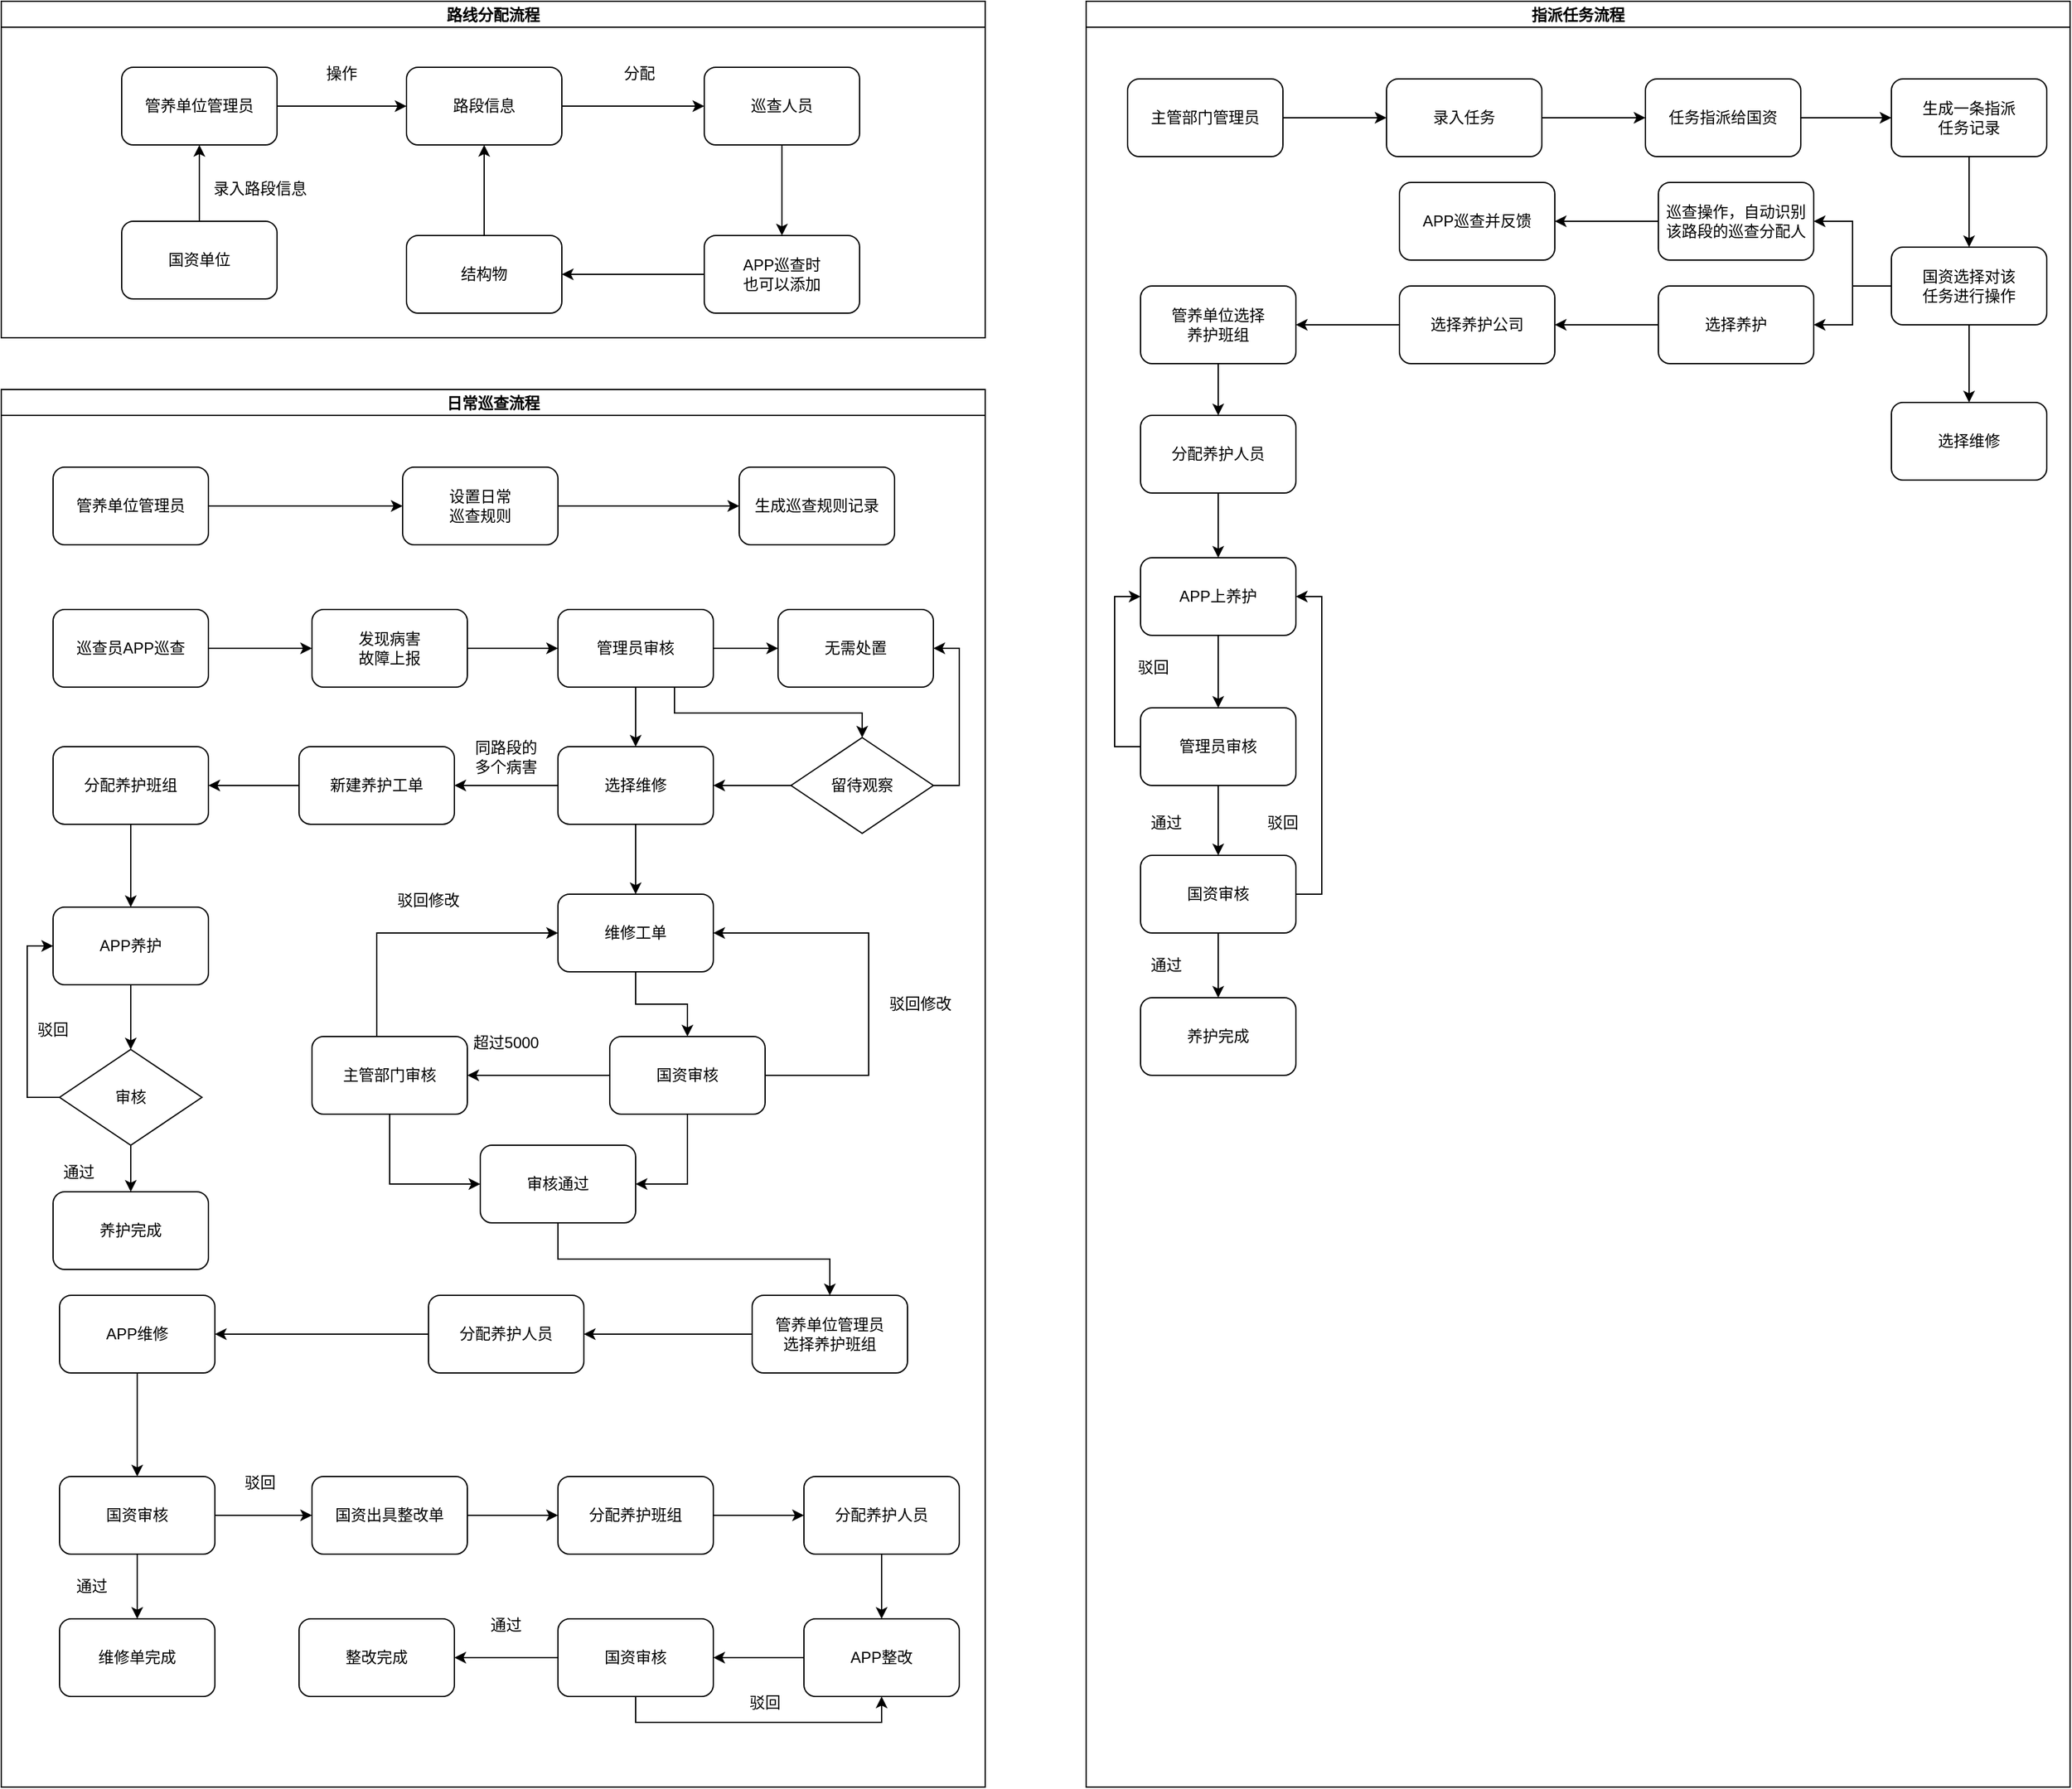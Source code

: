<mxfile version="20.7.4" type="github">
  <diagram id="tNEIv_4zjgN_p1-3S2Gl" name="第 1 页">
    <mxGraphModel dx="3141" dy="2293" grid="1" gridSize="10" guides="1" tooltips="1" connect="1" arrows="1" fold="1" page="1" pageScale="1" pageWidth="827" pageHeight="1169" math="0" shadow="0">
      <root>
        <mxCell id="0" />
        <mxCell id="1" parent="0" />
        <mxCell id="n3LdWqnE_Uwc-1f-1GCr-2" value="路线分配流程" style="swimlane;startSize=20;horizontal=1;containerType=tree;" parent="1" vertex="1">
          <mxGeometry x="-800" y="-1160" width="760" height="260" as="geometry" />
        </mxCell>
        <mxCell id="n3LdWqnE_Uwc-1f-1GCr-19" style="edgeStyle=orthogonalEdgeStyle;rounded=0;orthogonalLoop=1;jettySize=auto;html=1;entryX=0;entryY=0.5;entryDx=0;entryDy=0;" parent="n3LdWqnE_Uwc-1f-1GCr-2" source="n3LdWqnE_Uwc-1f-1GCr-17" target="n3LdWqnE_Uwc-1f-1GCr-18" edge="1">
          <mxGeometry relative="1" as="geometry" />
        </mxCell>
        <mxCell id="n3LdWqnE_Uwc-1f-1GCr-17" value="管养单位管理员" style="rounded=1;whiteSpace=wrap;html=1;" parent="n3LdWqnE_Uwc-1f-1GCr-2" vertex="1">
          <mxGeometry x="93" y="51" width="120" height="60" as="geometry" />
        </mxCell>
        <mxCell id="n3LdWqnE_Uwc-1f-1GCr-22" style="edgeStyle=orthogonalEdgeStyle;rounded=0;orthogonalLoop=1;jettySize=auto;html=1;entryX=0;entryY=0.5;entryDx=0;entryDy=0;" parent="n3LdWqnE_Uwc-1f-1GCr-2" source="n3LdWqnE_Uwc-1f-1GCr-18" target="n3LdWqnE_Uwc-1f-1GCr-21" edge="1">
          <mxGeometry relative="1" as="geometry" />
        </mxCell>
        <mxCell id="n3LdWqnE_Uwc-1f-1GCr-18" value="路段信息" style="rounded=1;whiteSpace=wrap;html=1;" parent="n3LdWqnE_Uwc-1f-1GCr-2" vertex="1">
          <mxGeometry x="313" y="51" width="120" height="60" as="geometry" />
        </mxCell>
        <mxCell id="n3LdWqnE_Uwc-1f-1GCr-20" value="操作" style="text;strokeColor=none;align=center;fillColor=none;html=1;verticalAlign=middle;whiteSpace=wrap;rounded=0;" parent="n3LdWqnE_Uwc-1f-1GCr-2" vertex="1">
          <mxGeometry x="233" y="41" width="60" height="30" as="geometry" />
        </mxCell>
        <mxCell id="n3LdWqnE_Uwc-1f-1GCr-28" style="edgeStyle=orthogonalEdgeStyle;rounded=0;orthogonalLoop=1;jettySize=auto;html=1;entryX=0.5;entryY=0;entryDx=0;entryDy=0;" parent="n3LdWqnE_Uwc-1f-1GCr-2" source="n3LdWqnE_Uwc-1f-1GCr-21" target="n3LdWqnE_Uwc-1f-1GCr-27" edge="1">
          <mxGeometry relative="1" as="geometry" />
        </mxCell>
        <mxCell id="n3LdWqnE_Uwc-1f-1GCr-21" value="巡查人员" style="rounded=1;whiteSpace=wrap;html=1;" parent="n3LdWqnE_Uwc-1f-1GCr-2" vertex="1">
          <mxGeometry x="543" y="51" width="120" height="60" as="geometry" />
        </mxCell>
        <mxCell id="n3LdWqnE_Uwc-1f-1GCr-23" value="分配" style="text;strokeColor=none;align=center;fillColor=none;html=1;verticalAlign=middle;whiteSpace=wrap;rounded=0;" parent="n3LdWqnE_Uwc-1f-1GCr-2" vertex="1">
          <mxGeometry x="463" y="41" width="60" height="30" as="geometry" />
        </mxCell>
        <mxCell id="n3LdWqnE_Uwc-1f-1GCr-25" style="edgeStyle=orthogonalEdgeStyle;rounded=0;orthogonalLoop=1;jettySize=auto;html=1;entryX=0.5;entryY=1;entryDx=0;entryDy=0;" parent="n3LdWqnE_Uwc-1f-1GCr-2" source="n3LdWqnE_Uwc-1f-1GCr-24" target="n3LdWqnE_Uwc-1f-1GCr-18" edge="1">
          <mxGeometry relative="1" as="geometry" />
        </mxCell>
        <mxCell id="n3LdWqnE_Uwc-1f-1GCr-24" value="结构物" style="rounded=1;whiteSpace=wrap;html=1;" parent="n3LdWqnE_Uwc-1f-1GCr-2" vertex="1">
          <mxGeometry x="313" y="181" width="120" height="60" as="geometry" />
        </mxCell>
        <mxCell id="n3LdWqnE_Uwc-1f-1GCr-29" style="edgeStyle=orthogonalEdgeStyle;rounded=0;orthogonalLoop=1;jettySize=auto;html=1;entryX=1;entryY=0.5;entryDx=0;entryDy=0;" parent="n3LdWqnE_Uwc-1f-1GCr-2" source="n3LdWqnE_Uwc-1f-1GCr-27" target="n3LdWqnE_Uwc-1f-1GCr-24" edge="1">
          <mxGeometry relative="1" as="geometry" />
        </mxCell>
        <mxCell id="n3LdWqnE_Uwc-1f-1GCr-27" value="APP巡查时&lt;br&gt;也可以添加" style="rounded=1;whiteSpace=wrap;html=1;" parent="n3LdWqnE_Uwc-1f-1GCr-2" vertex="1">
          <mxGeometry x="543" y="181" width="120" height="60" as="geometry" />
        </mxCell>
        <mxCell id="nZh8F_myxvEw1FE5cLgh-15" style="edgeStyle=orthogonalEdgeStyle;rounded=0;orthogonalLoop=1;jettySize=auto;html=1;" edge="1" parent="n3LdWqnE_Uwc-1f-1GCr-2" source="nZh8F_myxvEw1FE5cLgh-14" target="n3LdWqnE_Uwc-1f-1GCr-17">
          <mxGeometry relative="1" as="geometry" />
        </mxCell>
        <mxCell id="nZh8F_myxvEw1FE5cLgh-14" value="国资单位" style="rounded=1;whiteSpace=wrap;html=1;" vertex="1" parent="n3LdWqnE_Uwc-1f-1GCr-2">
          <mxGeometry x="93" y="170" width="120" height="60" as="geometry" />
        </mxCell>
        <mxCell id="nZh8F_myxvEw1FE5cLgh-16" value="录入路段信息" style="text;strokeColor=none;align=center;fillColor=none;html=1;verticalAlign=middle;whiteSpace=wrap;rounded=0;" vertex="1" parent="n3LdWqnE_Uwc-1f-1GCr-2">
          <mxGeometry x="160" y="130" width="80" height="30" as="geometry" />
        </mxCell>
        <mxCell id="nZh8F_myxvEw1FE5cLgh-1" value="日常巡查流程" style="swimlane;startSize=20;horizontal=1;containerType=tree;" vertex="1" parent="1">
          <mxGeometry x="-800" y="-860" width="760" height="1080" as="geometry" />
        </mxCell>
        <mxCell id="nZh8F_myxvEw1FE5cLgh-19" style="edgeStyle=orthogonalEdgeStyle;rounded=0;orthogonalLoop=1;jettySize=auto;html=1;" edge="1" parent="nZh8F_myxvEw1FE5cLgh-1" source="nZh8F_myxvEw1FE5cLgh-17" target="nZh8F_myxvEw1FE5cLgh-18">
          <mxGeometry relative="1" as="geometry" />
        </mxCell>
        <mxCell id="nZh8F_myxvEw1FE5cLgh-17" value="管养单位管理员" style="rounded=1;whiteSpace=wrap;html=1;" vertex="1" parent="nZh8F_myxvEw1FE5cLgh-1">
          <mxGeometry x="40" y="60" width="120" height="60" as="geometry" />
        </mxCell>
        <mxCell id="nZh8F_myxvEw1FE5cLgh-21" style="edgeStyle=orthogonalEdgeStyle;rounded=0;orthogonalLoop=1;jettySize=auto;html=1;" edge="1" parent="nZh8F_myxvEw1FE5cLgh-1" source="nZh8F_myxvEw1FE5cLgh-18" target="nZh8F_myxvEw1FE5cLgh-20">
          <mxGeometry relative="1" as="geometry" />
        </mxCell>
        <mxCell id="nZh8F_myxvEw1FE5cLgh-18" value="设置日常&lt;br&gt;巡查规则" style="rounded=1;whiteSpace=wrap;html=1;" vertex="1" parent="nZh8F_myxvEw1FE5cLgh-1">
          <mxGeometry x="310" y="60" width="120" height="60" as="geometry" />
        </mxCell>
        <mxCell id="nZh8F_myxvEw1FE5cLgh-20" value="生成巡查规则记录" style="rounded=1;whiteSpace=wrap;html=1;" vertex="1" parent="nZh8F_myxvEw1FE5cLgh-1">
          <mxGeometry x="570" y="60" width="120" height="60" as="geometry" />
        </mxCell>
        <mxCell id="nZh8F_myxvEw1FE5cLgh-24" style="edgeStyle=orthogonalEdgeStyle;rounded=0;orthogonalLoop=1;jettySize=auto;html=1;entryX=0;entryY=0.5;entryDx=0;entryDy=0;" edge="1" parent="nZh8F_myxvEw1FE5cLgh-1" source="nZh8F_myxvEw1FE5cLgh-22" target="nZh8F_myxvEw1FE5cLgh-23">
          <mxGeometry relative="1" as="geometry" />
        </mxCell>
        <mxCell id="nZh8F_myxvEw1FE5cLgh-22" value="巡查员APP巡查" style="rounded=1;whiteSpace=wrap;html=1;" vertex="1" parent="nZh8F_myxvEw1FE5cLgh-1">
          <mxGeometry x="40" y="170" width="120" height="60" as="geometry" />
        </mxCell>
        <mxCell id="nZh8F_myxvEw1FE5cLgh-26" style="edgeStyle=orthogonalEdgeStyle;rounded=0;orthogonalLoop=1;jettySize=auto;html=1;" edge="1" parent="nZh8F_myxvEw1FE5cLgh-1" source="nZh8F_myxvEw1FE5cLgh-23" target="nZh8F_myxvEw1FE5cLgh-25">
          <mxGeometry relative="1" as="geometry" />
        </mxCell>
        <mxCell id="nZh8F_myxvEw1FE5cLgh-23" value="发现病害&lt;br&gt;故障上报" style="rounded=1;whiteSpace=wrap;html=1;" vertex="1" parent="nZh8F_myxvEw1FE5cLgh-1">
          <mxGeometry x="240" y="170" width="120" height="60" as="geometry" />
        </mxCell>
        <mxCell id="nZh8F_myxvEw1FE5cLgh-28" style="edgeStyle=orthogonalEdgeStyle;rounded=0;orthogonalLoop=1;jettySize=auto;html=1;entryX=0;entryY=0.5;entryDx=0;entryDy=0;" edge="1" parent="nZh8F_myxvEw1FE5cLgh-1" source="nZh8F_myxvEw1FE5cLgh-25" target="nZh8F_myxvEw1FE5cLgh-27">
          <mxGeometry relative="1" as="geometry" />
        </mxCell>
        <mxCell id="nZh8F_myxvEw1FE5cLgh-32" style="edgeStyle=orthogonalEdgeStyle;rounded=0;orthogonalLoop=1;jettySize=auto;html=1;entryX=0.5;entryY=0;entryDx=0;entryDy=0;" edge="1" parent="nZh8F_myxvEw1FE5cLgh-1" source="nZh8F_myxvEw1FE5cLgh-25" target="nZh8F_myxvEw1FE5cLgh-29">
          <mxGeometry relative="1" as="geometry" />
        </mxCell>
        <mxCell id="nZh8F_myxvEw1FE5cLgh-42" style="edgeStyle=orthogonalEdgeStyle;rounded=0;orthogonalLoop=1;jettySize=auto;html=1;exitX=0.75;exitY=1;exitDx=0;exitDy=0;" edge="1" parent="nZh8F_myxvEw1FE5cLgh-1" source="nZh8F_myxvEw1FE5cLgh-25" target="nZh8F_myxvEw1FE5cLgh-39">
          <mxGeometry relative="1" as="geometry">
            <Array as="points">
              <mxPoint x="520" y="250" />
              <mxPoint x="665" y="250" />
            </Array>
          </mxGeometry>
        </mxCell>
        <mxCell id="nZh8F_myxvEw1FE5cLgh-25" value="管理员审核" style="rounded=1;whiteSpace=wrap;html=1;" vertex="1" parent="nZh8F_myxvEw1FE5cLgh-1">
          <mxGeometry x="430" y="170" width="120" height="60" as="geometry" />
        </mxCell>
        <mxCell id="nZh8F_myxvEw1FE5cLgh-27" value="无需处置" style="rounded=1;whiteSpace=wrap;html=1;" vertex="1" parent="nZh8F_myxvEw1FE5cLgh-1">
          <mxGeometry x="600" y="170" width="120" height="60" as="geometry" />
        </mxCell>
        <mxCell id="nZh8F_myxvEw1FE5cLgh-44" style="edgeStyle=orthogonalEdgeStyle;rounded=0;orthogonalLoop=1;jettySize=auto;html=1;" edge="1" parent="nZh8F_myxvEw1FE5cLgh-1" source="nZh8F_myxvEw1FE5cLgh-29" target="nZh8F_myxvEw1FE5cLgh-43">
          <mxGeometry relative="1" as="geometry" />
        </mxCell>
        <mxCell id="nZh8F_myxvEw1FE5cLgh-60" style="edgeStyle=orthogonalEdgeStyle;rounded=0;orthogonalLoop=1;jettySize=auto;html=1;entryX=0.5;entryY=0;entryDx=0;entryDy=0;" edge="1" parent="nZh8F_myxvEw1FE5cLgh-1" source="nZh8F_myxvEw1FE5cLgh-29" target="nZh8F_myxvEw1FE5cLgh-59">
          <mxGeometry relative="1" as="geometry" />
        </mxCell>
        <mxCell id="nZh8F_myxvEw1FE5cLgh-29" value="选择维修" style="rounded=1;whiteSpace=wrap;html=1;" vertex="1" parent="nZh8F_myxvEw1FE5cLgh-1">
          <mxGeometry x="430" y="276" width="120" height="60" as="geometry" />
        </mxCell>
        <mxCell id="nZh8F_myxvEw1FE5cLgh-40" style="edgeStyle=orthogonalEdgeStyle;rounded=0;orthogonalLoop=1;jettySize=auto;html=1;entryX=1;entryY=0.5;entryDx=0;entryDy=0;exitX=1;exitY=0.5;exitDx=0;exitDy=0;" edge="1" parent="nZh8F_myxvEw1FE5cLgh-1" source="nZh8F_myxvEw1FE5cLgh-39" target="nZh8F_myxvEw1FE5cLgh-27">
          <mxGeometry relative="1" as="geometry" />
        </mxCell>
        <mxCell id="nZh8F_myxvEw1FE5cLgh-41" style="edgeStyle=orthogonalEdgeStyle;rounded=0;orthogonalLoop=1;jettySize=auto;html=1;entryX=1;entryY=0.5;entryDx=0;entryDy=0;" edge="1" parent="nZh8F_myxvEw1FE5cLgh-1" source="nZh8F_myxvEw1FE5cLgh-39" target="nZh8F_myxvEw1FE5cLgh-29">
          <mxGeometry relative="1" as="geometry" />
        </mxCell>
        <mxCell id="nZh8F_myxvEw1FE5cLgh-39" value="留待观察" style="rhombus;whiteSpace=wrap;html=1;" vertex="1" parent="nZh8F_myxvEw1FE5cLgh-1">
          <mxGeometry x="610" y="269" width="110" height="74" as="geometry" />
        </mxCell>
        <mxCell id="nZh8F_myxvEw1FE5cLgh-47" style="edgeStyle=orthogonalEdgeStyle;rounded=0;orthogonalLoop=1;jettySize=auto;html=1;" edge="1" parent="nZh8F_myxvEw1FE5cLgh-1" source="nZh8F_myxvEw1FE5cLgh-43" target="nZh8F_myxvEw1FE5cLgh-46">
          <mxGeometry relative="1" as="geometry" />
        </mxCell>
        <mxCell id="nZh8F_myxvEw1FE5cLgh-43" value="新建养护工单" style="rounded=1;whiteSpace=wrap;html=1;" vertex="1" parent="nZh8F_myxvEw1FE5cLgh-1">
          <mxGeometry x="230" y="276" width="120" height="60" as="geometry" />
        </mxCell>
        <mxCell id="nZh8F_myxvEw1FE5cLgh-45" value="同路段的多个病害" style="text;strokeColor=none;align=center;fillColor=none;html=1;verticalAlign=middle;whiteSpace=wrap;rounded=0;" vertex="1" parent="nZh8F_myxvEw1FE5cLgh-1">
          <mxGeometry x="360" y="269" width="60" height="30" as="geometry" />
        </mxCell>
        <mxCell id="nZh8F_myxvEw1FE5cLgh-51" style="edgeStyle=orthogonalEdgeStyle;rounded=0;orthogonalLoop=1;jettySize=auto;html=1;entryX=0.5;entryY=0;entryDx=0;entryDy=0;" edge="1" parent="nZh8F_myxvEw1FE5cLgh-1" source="nZh8F_myxvEw1FE5cLgh-46" target="nZh8F_myxvEw1FE5cLgh-48">
          <mxGeometry relative="1" as="geometry" />
        </mxCell>
        <mxCell id="nZh8F_myxvEw1FE5cLgh-46" value="分配养护班组" style="rounded=1;whiteSpace=wrap;html=1;" vertex="1" parent="nZh8F_myxvEw1FE5cLgh-1">
          <mxGeometry x="40" y="276" width="120" height="60" as="geometry" />
        </mxCell>
        <mxCell id="nZh8F_myxvEw1FE5cLgh-56" style="edgeStyle=orthogonalEdgeStyle;rounded=0;orthogonalLoop=1;jettySize=auto;html=1;entryX=0.5;entryY=0;entryDx=0;entryDy=0;" edge="1" parent="nZh8F_myxvEw1FE5cLgh-1" source="nZh8F_myxvEw1FE5cLgh-48" target="nZh8F_myxvEw1FE5cLgh-52">
          <mxGeometry relative="1" as="geometry" />
        </mxCell>
        <mxCell id="nZh8F_myxvEw1FE5cLgh-48" value="APP养护" style="rounded=1;whiteSpace=wrap;html=1;" vertex="1" parent="nZh8F_myxvEw1FE5cLgh-1">
          <mxGeometry x="40" y="400" width="120" height="60" as="geometry" />
        </mxCell>
        <mxCell id="nZh8F_myxvEw1FE5cLgh-53" style="edgeStyle=orthogonalEdgeStyle;rounded=0;orthogonalLoop=1;jettySize=auto;html=1;entryX=0;entryY=0.5;entryDx=0;entryDy=0;exitX=0;exitY=0.5;exitDx=0;exitDy=0;" edge="1" parent="nZh8F_myxvEw1FE5cLgh-1" source="nZh8F_myxvEw1FE5cLgh-52" target="nZh8F_myxvEw1FE5cLgh-48">
          <mxGeometry relative="1" as="geometry" />
        </mxCell>
        <mxCell id="nZh8F_myxvEw1FE5cLgh-57" style="edgeStyle=orthogonalEdgeStyle;rounded=0;orthogonalLoop=1;jettySize=auto;html=1;entryX=0.5;entryY=0;entryDx=0;entryDy=0;" edge="1" parent="nZh8F_myxvEw1FE5cLgh-1" source="nZh8F_myxvEw1FE5cLgh-52" target="nZh8F_myxvEw1FE5cLgh-55">
          <mxGeometry relative="1" as="geometry" />
        </mxCell>
        <mxCell id="nZh8F_myxvEw1FE5cLgh-52" value="审核" style="rhombus;whiteSpace=wrap;html=1;" vertex="1" parent="nZh8F_myxvEw1FE5cLgh-1">
          <mxGeometry x="45" y="510" width="110" height="74" as="geometry" />
        </mxCell>
        <mxCell id="nZh8F_myxvEw1FE5cLgh-54" value="驳回" style="text;strokeColor=none;align=center;fillColor=none;html=1;verticalAlign=middle;whiteSpace=wrap;rounded=0;" vertex="1" parent="nZh8F_myxvEw1FE5cLgh-1">
          <mxGeometry x="10" y="480" width="60" height="30" as="geometry" />
        </mxCell>
        <mxCell id="nZh8F_myxvEw1FE5cLgh-55" value="养护完成" style="rounded=1;whiteSpace=wrap;html=1;" vertex="1" parent="nZh8F_myxvEw1FE5cLgh-1">
          <mxGeometry x="40" y="620" width="120" height="60" as="geometry" />
        </mxCell>
        <mxCell id="nZh8F_myxvEw1FE5cLgh-58" value="通过" style="text;strokeColor=none;align=center;fillColor=none;html=1;verticalAlign=middle;whiteSpace=wrap;rounded=0;" vertex="1" parent="nZh8F_myxvEw1FE5cLgh-1">
          <mxGeometry x="30" y="590" width="60" height="30" as="geometry" />
        </mxCell>
        <mxCell id="nZh8F_myxvEw1FE5cLgh-67" style="edgeStyle=orthogonalEdgeStyle;rounded=0;orthogonalLoop=1;jettySize=auto;html=1;entryX=0.5;entryY=0;entryDx=0;entryDy=0;" edge="1" parent="nZh8F_myxvEw1FE5cLgh-1" source="nZh8F_myxvEw1FE5cLgh-59" target="nZh8F_myxvEw1FE5cLgh-66">
          <mxGeometry relative="1" as="geometry" />
        </mxCell>
        <mxCell id="nZh8F_myxvEw1FE5cLgh-59" value="维修工单" style="rounded=1;whiteSpace=wrap;html=1;" vertex="1" parent="nZh8F_myxvEw1FE5cLgh-1">
          <mxGeometry x="430" y="390" width="120" height="60" as="geometry" />
        </mxCell>
        <mxCell id="nZh8F_myxvEw1FE5cLgh-69" style="edgeStyle=orthogonalEdgeStyle;rounded=0;orthogonalLoop=1;jettySize=auto;html=1;entryX=1;entryY=0.5;entryDx=0;entryDy=0;" edge="1" parent="nZh8F_myxvEw1FE5cLgh-1" source="nZh8F_myxvEw1FE5cLgh-66" target="nZh8F_myxvEw1FE5cLgh-68">
          <mxGeometry relative="1" as="geometry" />
        </mxCell>
        <mxCell id="nZh8F_myxvEw1FE5cLgh-73" style="edgeStyle=orthogonalEdgeStyle;rounded=0;orthogonalLoop=1;jettySize=auto;html=1;entryX=1;entryY=0.5;entryDx=0;entryDy=0;exitX=1;exitY=0.5;exitDx=0;exitDy=0;" edge="1" parent="nZh8F_myxvEw1FE5cLgh-1" source="nZh8F_myxvEw1FE5cLgh-66" target="nZh8F_myxvEw1FE5cLgh-59">
          <mxGeometry x="0.2" y="-20" relative="1" as="geometry">
            <Array as="points">
              <mxPoint x="670" y="530" />
              <mxPoint x="670" y="420" />
            </Array>
            <mxPoint as="offset" />
          </mxGeometry>
        </mxCell>
        <mxCell id="nZh8F_myxvEw1FE5cLgh-77" style="edgeStyle=orthogonalEdgeStyle;rounded=0;orthogonalLoop=1;jettySize=auto;html=1;entryX=1;entryY=0.5;entryDx=0;entryDy=0;" edge="1" parent="nZh8F_myxvEw1FE5cLgh-1" source="nZh8F_myxvEw1FE5cLgh-66" target="nZh8F_myxvEw1FE5cLgh-75">
          <mxGeometry relative="1" as="geometry" />
        </mxCell>
        <mxCell id="nZh8F_myxvEw1FE5cLgh-66" value="国资审核" style="rounded=1;whiteSpace=wrap;html=1;" vertex="1" parent="nZh8F_myxvEw1FE5cLgh-1">
          <mxGeometry x="470" y="500" width="120" height="60" as="geometry" />
        </mxCell>
        <mxCell id="nZh8F_myxvEw1FE5cLgh-71" style="edgeStyle=orthogonalEdgeStyle;rounded=0;orthogonalLoop=1;jettySize=auto;html=1;entryX=0;entryY=0.5;entryDx=0;entryDy=0;exitX=0.417;exitY=0;exitDx=0;exitDy=0;exitPerimeter=0;" edge="1" parent="nZh8F_myxvEw1FE5cLgh-1" source="nZh8F_myxvEw1FE5cLgh-68" target="nZh8F_myxvEw1FE5cLgh-59">
          <mxGeometry relative="1" as="geometry" />
        </mxCell>
        <mxCell id="nZh8F_myxvEw1FE5cLgh-76" style="edgeStyle=orthogonalEdgeStyle;rounded=0;orthogonalLoop=1;jettySize=auto;html=1;entryX=0;entryY=0.5;entryDx=0;entryDy=0;exitX=0.5;exitY=1;exitDx=0;exitDy=0;" edge="1" parent="nZh8F_myxvEw1FE5cLgh-1" source="nZh8F_myxvEw1FE5cLgh-68" target="nZh8F_myxvEw1FE5cLgh-75">
          <mxGeometry relative="1" as="geometry" />
        </mxCell>
        <mxCell id="nZh8F_myxvEw1FE5cLgh-68" value="主管部门审核" style="rounded=1;whiteSpace=wrap;html=1;" vertex="1" parent="nZh8F_myxvEw1FE5cLgh-1">
          <mxGeometry x="240" y="500" width="120" height="60" as="geometry" />
        </mxCell>
        <mxCell id="nZh8F_myxvEw1FE5cLgh-70" value="超过5000" style="text;strokeColor=none;align=center;fillColor=none;html=1;verticalAlign=middle;whiteSpace=wrap;rounded=0;" vertex="1" parent="nZh8F_myxvEw1FE5cLgh-1">
          <mxGeometry x="360" y="490" width="60" height="30" as="geometry" />
        </mxCell>
        <mxCell id="nZh8F_myxvEw1FE5cLgh-72" value="驳回修改" style="text;strokeColor=none;align=center;fillColor=none;html=1;verticalAlign=middle;whiteSpace=wrap;rounded=0;" vertex="1" parent="nZh8F_myxvEw1FE5cLgh-1">
          <mxGeometry x="300" y="380" width="60" height="30" as="geometry" />
        </mxCell>
        <mxCell id="nZh8F_myxvEw1FE5cLgh-74" value="驳回修改" style="text;strokeColor=none;align=center;fillColor=none;html=1;verticalAlign=middle;whiteSpace=wrap;rounded=0;" vertex="1" parent="nZh8F_myxvEw1FE5cLgh-1">
          <mxGeometry x="680" y="460" width="60" height="30" as="geometry" />
        </mxCell>
        <mxCell id="nZh8F_myxvEw1FE5cLgh-79" style="edgeStyle=orthogonalEdgeStyle;rounded=0;orthogonalLoop=1;jettySize=auto;html=1;exitX=0.5;exitY=1;exitDx=0;exitDy=0;" edge="1" parent="nZh8F_myxvEw1FE5cLgh-1" source="nZh8F_myxvEw1FE5cLgh-75" target="nZh8F_myxvEw1FE5cLgh-78">
          <mxGeometry relative="1" as="geometry" />
        </mxCell>
        <mxCell id="nZh8F_myxvEw1FE5cLgh-75" value="审核通过" style="rounded=1;whiteSpace=wrap;html=1;" vertex="1" parent="nZh8F_myxvEw1FE5cLgh-1">
          <mxGeometry x="370" y="584" width="120" height="60" as="geometry" />
        </mxCell>
        <mxCell id="nZh8F_myxvEw1FE5cLgh-81" style="edgeStyle=orthogonalEdgeStyle;rounded=0;orthogonalLoop=1;jettySize=auto;html=1;entryX=1;entryY=0.5;entryDx=0;entryDy=0;" edge="1" parent="nZh8F_myxvEw1FE5cLgh-1" source="nZh8F_myxvEw1FE5cLgh-78" target="nZh8F_myxvEw1FE5cLgh-80">
          <mxGeometry relative="1" as="geometry" />
        </mxCell>
        <mxCell id="nZh8F_myxvEw1FE5cLgh-78" value="管养单位管理员&lt;br&gt;选择养护班组" style="rounded=1;whiteSpace=wrap;html=1;" vertex="1" parent="nZh8F_myxvEw1FE5cLgh-1">
          <mxGeometry x="580" y="700" width="120" height="60" as="geometry" />
        </mxCell>
        <mxCell id="nZh8F_myxvEw1FE5cLgh-83" style="edgeStyle=orthogonalEdgeStyle;rounded=0;orthogonalLoop=1;jettySize=auto;html=1;entryX=1;entryY=0.5;entryDx=0;entryDy=0;exitX=0;exitY=0.5;exitDx=0;exitDy=0;" edge="1" parent="nZh8F_myxvEw1FE5cLgh-1" source="nZh8F_myxvEw1FE5cLgh-80" target="nZh8F_myxvEw1FE5cLgh-82">
          <mxGeometry relative="1" as="geometry" />
        </mxCell>
        <mxCell id="nZh8F_myxvEw1FE5cLgh-80" value="分配养护人员" style="rounded=1;whiteSpace=wrap;html=1;" vertex="1" parent="nZh8F_myxvEw1FE5cLgh-1">
          <mxGeometry x="330" y="700" width="120" height="60" as="geometry" />
        </mxCell>
        <mxCell id="nZh8F_myxvEw1FE5cLgh-85" style="edgeStyle=orthogonalEdgeStyle;rounded=0;orthogonalLoop=1;jettySize=auto;html=1;entryX=0.5;entryY=0;entryDx=0;entryDy=0;" edge="1" parent="nZh8F_myxvEw1FE5cLgh-1" source="nZh8F_myxvEw1FE5cLgh-82" target="nZh8F_myxvEw1FE5cLgh-84">
          <mxGeometry relative="1" as="geometry" />
        </mxCell>
        <mxCell id="nZh8F_myxvEw1FE5cLgh-82" value="APP维修" style="rounded=1;whiteSpace=wrap;html=1;" vertex="1" parent="nZh8F_myxvEw1FE5cLgh-1">
          <mxGeometry x="45" y="700" width="120" height="60" as="geometry" />
        </mxCell>
        <mxCell id="nZh8F_myxvEw1FE5cLgh-87" style="edgeStyle=orthogonalEdgeStyle;rounded=0;orthogonalLoop=1;jettySize=auto;html=1;" edge="1" parent="nZh8F_myxvEw1FE5cLgh-1" source="nZh8F_myxvEw1FE5cLgh-84" target="nZh8F_myxvEw1FE5cLgh-86">
          <mxGeometry relative="1" as="geometry" />
        </mxCell>
        <mxCell id="nZh8F_myxvEw1FE5cLgh-89" style="edgeStyle=orthogonalEdgeStyle;rounded=0;orthogonalLoop=1;jettySize=auto;html=1;" edge="1" parent="nZh8F_myxvEw1FE5cLgh-1" source="nZh8F_myxvEw1FE5cLgh-84" target="nZh8F_myxvEw1FE5cLgh-88">
          <mxGeometry relative="1" as="geometry" />
        </mxCell>
        <mxCell id="nZh8F_myxvEw1FE5cLgh-84" value="国资审核" style="rounded=1;whiteSpace=wrap;html=1;" vertex="1" parent="nZh8F_myxvEw1FE5cLgh-1">
          <mxGeometry x="45" y="840" width="120" height="60" as="geometry" />
        </mxCell>
        <mxCell id="nZh8F_myxvEw1FE5cLgh-86" value="维修单完成" style="rounded=1;whiteSpace=wrap;html=1;" vertex="1" parent="nZh8F_myxvEw1FE5cLgh-1">
          <mxGeometry x="45" y="950" width="120" height="60" as="geometry" />
        </mxCell>
        <mxCell id="nZh8F_myxvEw1FE5cLgh-95" style="edgeStyle=orthogonalEdgeStyle;rounded=0;orthogonalLoop=1;jettySize=auto;html=1;" edge="1" parent="nZh8F_myxvEw1FE5cLgh-1" source="nZh8F_myxvEw1FE5cLgh-88" target="nZh8F_myxvEw1FE5cLgh-92">
          <mxGeometry relative="1" as="geometry" />
        </mxCell>
        <mxCell id="nZh8F_myxvEw1FE5cLgh-88" value="国资出具整改单" style="rounded=1;whiteSpace=wrap;html=1;" vertex="1" parent="nZh8F_myxvEw1FE5cLgh-1">
          <mxGeometry x="240" y="840" width="120" height="60" as="geometry" />
        </mxCell>
        <mxCell id="nZh8F_myxvEw1FE5cLgh-90" value="通过" style="text;strokeColor=none;align=center;fillColor=none;html=1;verticalAlign=middle;whiteSpace=wrap;rounded=0;" vertex="1" parent="nZh8F_myxvEw1FE5cLgh-1">
          <mxGeometry x="40" y="910" width="60" height="30" as="geometry" />
        </mxCell>
        <mxCell id="nZh8F_myxvEw1FE5cLgh-91" value="驳回" style="text;strokeColor=none;align=center;fillColor=none;html=1;verticalAlign=middle;whiteSpace=wrap;rounded=0;" vertex="1" parent="nZh8F_myxvEw1FE5cLgh-1">
          <mxGeometry x="170" y="830" width="60" height="30" as="geometry" />
        </mxCell>
        <mxCell id="nZh8F_myxvEw1FE5cLgh-97" style="edgeStyle=orthogonalEdgeStyle;rounded=0;orthogonalLoop=1;jettySize=auto;html=1;entryX=0;entryY=0.5;entryDx=0;entryDy=0;" edge="1" parent="nZh8F_myxvEw1FE5cLgh-1" source="nZh8F_myxvEw1FE5cLgh-92" target="nZh8F_myxvEw1FE5cLgh-96">
          <mxGeometry relative="1" as="geometry" />
        </mxCell>
        <mxCell id="nZh8F_myxvEw1FE5cLgh-92" value="分配养护班组" style="rounded=1;whiteSpace=wrap;html=1;" vertex="1" parent="nZh8F_myxvEw1FE5cLgh-1">
          <mxGeometry x="430" y="840" width="120" height="60" as="geometry" />
        </mxCell>
        <mxCell id="nZh8F_myxvEw1FE5cLgh-103" style="edgeStyle=orthogonalEdgeStyle;rounded=0;orthogonalLoop=1;jettySize=auto;html=1;entryX=0.5;entryY=0;entryDx=0;entryDy=0;" edge="1" parent="nZh8F_myxvEw1FE5cLgh-1" source="nZh8F_myxvEw1FE5cLgh-96" target="nZh8F_myxvEw1FE5cLgh-98">
          <mxGeometry relative="1" as="geometry" />
        </mxCell>
        <mxCell id="nZh8F_myxvEw1FE5cLgh-96" value="分配养护人员" style="rounded=1;whiteSpace=wrap;html=1;" vertex="1" parent="nZh8F_myxvEw1FE5cLgh-1">
          <mxGeometry x="620" y="840" width="120" height="60" as="geometry" />
        </mxCell>
        <mxCell id="nZh8F_myxvEw1FE5cLgh-102" style="edgeStyle=orthogonalEdgeStyle;rounded=0;orthogonalLoop=1;jettySize=auto;html=1;entryX=1;entryY=0.5;entryDx=0;entryDy=0;" edge="1" parent="nZh8F_myxvEw1FE5cLgh-1" source="nZh8F_myxvEw1FE5cLgh-98" target="nZh8F_myxvEw1FE5cLgh-99">
          <mxGeometry relative="1" as="geometry" />
        </mxCell>
        <mxCell id="nZh8F_myxvEw1FE5cLgh-98" value="APP整改" style="rounded=1;whiteSpace=wrap;html=1;" vertex="1" parent="nZh8F_myxvEw1FE5cLgh-1">
          <mxGeometry x="620" y="950" width="120" height="60" as="geometry" />
        </mxCell>
        <mxCell id="nZh8F_myxvEw1FE5cLgh-101" style="edgeStyle=orthogonalEdgeStyle;rounded=0;orthogonalLoop=1;jettySize=auto;html=1;" edge="1" parent="nZh8F_myxvEw1FE5cLgh-1" source="nZh8F_myxvEw1FE5cLgh-99" target="nZh8F_myxvEw1FE5cLgh-100">
          <mxGeometry relative="1" as="geometry" />
        </mxCell>
        <mxCell id="nZh8F_myxvEw1FE5cLgh-99" value="国资审核" style="rounded=1;whiteSpace=wrap;html=1;" vertex="1" parent="nZh8F_myxvEw1FE5cLgh-1">
          <mxGeometry x="430" y="950" width="120" height="60" as="geometry" />
        </mxCell>
        <mxCell id="nZh8F_myxvEw1FE5cLgh-100" value="整改完成" style="rounded=1;whiteSpace=wrap;html=1;" vertex="1" parent="nZh8F_myxvEw1FE5cLgh-1">
          <mxGeometry x="230" y="950" width="120" height="60" as="geometry" />
        </mxCell>
        <mxCell id="nZh8F_myxvEw1FE5cLgh-104" style="edgeStyle=orthogonalEdgeStyle;rounded=0;orthogonalLoop=1;jettySize=auto;html=1;entryX=0.5;entryY=1;entryDx=0;entryDy=0;exitX=0.5;exitY=1;exitDx=0;exitDy=0;" edge="1" parent="nZh8F_myxvEw1FE5cLgh-1" source="nZh8F_myxvEw1FE5cLgh-99" target="nZh8F_myxvEw1FE5cLgh-98">
          <mxGeometry relative="1" as="geometry">
            <mxPoint x="490" y="1050" as="targetPoint" />
          </mxGeometry>
        </mxCell>
        <mxCell id="nZh8F_myxvEw1FE5cLgh-105" value="驳回" style="text;strokeColor=none;align=center;fillColor=none;html=1;verticalAlign=middle;whiteSpace=wrap;rounded=0;" vertex="1" parent="nZh8F_myxvEw1FE5cLgh-1">
          <mxGeometry x="560" y="1000" width="60" height="30" as="geometry" />
        </mxCell>
        <mxCell id="nZh8F_myxvEw1FE5cLgh-106" value="通过" style="text;strokeColor=none;align=center;fillColor=none;html=1;verticalAlign=middle;whiteSpace=wrap;rounded=0;" vertex="1" parent="nZh8F_myxvEw1FE5cLgh-1">
          <mxGeometry x="360" y="940" width="60" height="30" as="geometry" />
        </mxCell>
        <mxCell id="nZh8F_myxvEw1FE5cLgh-107" value="指派任务流程" style="swimlane;startSize=20;horizontal=1;containerType=tree;" vertex="1" parent="1">
          <mxGeometry x="38" y="-1160" width="760" height="1380" as="geometry" />
        </mxCell>
        <mxCell id="nZh8F_myxvEw1FE5cLgh-125" style="edgeStyle=orthogonalEdgeStyle;rounded=0;orthogonalLoop=1;jettySize=auto;html=1;" edge="1" parent="nZh8F_myxvEw1FE5cLgh-107" source="nZh8F_myxvEw1FE5cLgh-123" target="nZh8F_myxvEw1FE5cLgh-124">
          <mxGeometry relative="1" as="geometry" />
        </mxCell>
        <mxCell id="nZh8F_myxvEw1FE5cLgh-123" value="主管部门管理员" style="rounded=1;whiteSpace=wrap;html=1;" vertex="1" parent="nZh8F_myxvEw1FE5cLgh-107">
          <mxGeometry x="32" y="60" width="120" height="60" as="geometry" />
        </mxCell>
        <mxCell id="nZh8F_myxvEw1FE5cLgh-127" style="edgeStyle=orthogonalEdgeStyle;rounded=0;orthogonalLoop=1;jettySize=auto;html=1;" edge="1" parent="nZh8F_myxvEw1FE5cLgh-107" source="nZh8F_myxvEw1FE5cLgh-124" target="nZh8F_myxvEw1FE5cLgh-126">
          <mxGeometry relative="1" as="geometry" />
        </mxCell>
        <mxCell id="nZh8F_myxvEw1FE5cLgh-124" value="录入任务" style="rounded=1;whiteSpace=wrap;html=1;" vertex="1" parent="nZh8F_myxvEw1FE5cLgh-107">
          <mxGeometry x="232" y="60" width="120" height="60" as="geometry" />
        </mxCell>
        <mxCell id="nZh8F_myxvEw1FE5cLgh-129" style="edgeStyle=orthogonalEdgeStyle;rounded=0;orthogonalLoop=1;jettySize=auto;html=1;entryX=0;entryY=0.5;entryDx=0;entryDy=0;" edge="1" parent="nZh8F_myxvEw1FE5cLgh-107" source="nZh8F_myxvEw1FE5cLgh-126" target="nZh8F_myxvEw1FE5cLgh-128">
          <mxGeometry relative="1" as="geometry" />
        </mxCell>
        <mxCell id="nZh8F_myxvEw1FE5cLgh-126" value="任务指派给国资" style="rounded=1;whiteSpace=wrap;html=1;" vertex="1" parent="nZh8F_myxvEw1FE5cLgh-107">
          <mxGeometry x="432" y="60" width="120" height="60" as="geometry" />
        </mxCell>
        <mxCell id="nZh8F_myxvEw1FE5cLgh-131" style="edgeStyle=orthogonalEdgeStyle;rounded=0;orthogonalLoop=1;jettySize=auto;html=1;entryX=0.5;entryY=0;entryDx=0;entryDy=0;" edge="1" parent="nZh8F_myxvEw1FE5cLgh-107" source="nZh8F_myxvEw1FE5cLgh-128" target="nZh8F_myxvEw1FE5cLgh-130">
          <mxGeometry relative="1" as="geometry" />
        </mxCell>
        <mxCell id="nZh8F_myxvEw1FE5cLgh-128" value="生成一条指派&lt;br&gt;任务记录" style="rounded=1;whiteSpace=wrap;html=1;" vertex="1" parent="nZh8F_myxvEw1FE5cLgh-107">
          <mxGeometry x="622" y="60" width="120" height="60" as="geometry" />
        </mxCell>
        <mxCell id="nZh8F_myxvEw1FE5cLgh-133" style="edgeStyle=orthogonalEdgeStyle;rounded=0;orthogonalLoop=1;jettySize=auto;html=1;entryX=1;entryY=0.5;entryDx=0;entryDy=0;" edge="1" parent="nZh8F_myxvEw1FE5cLgh-107" source="nZh8F_myxvEw1FE5cLgh-130" target="nZh8F_myxvEw1FE5cLgh-132">
          <mxGeometry relative="1" as="geometry" />
        </mxCell>
        <mxCell id="nZh8F_myxvEw1FE5cLgh-137" style="edgeStyle=orthogonalEdgeStyle;rounded=0;orthogonalLoop=1;jettySize=auto;html=1;" edge="1" parent="nZh8F_myxvEw1FE5cLgh-107" source="nZh8F_myxvEw1FE5cLgh-130" target="nZh8F_myxvEw1FE5cLgh-136">
          <mxGeometry relative="1" as="geometry" />
        </mxCell>
        <mxCell id="nZh8F_myxvEw1FE5cLgh-154" style="edgeStyle=orthogonalEdgeStyle;rounded=0;orthogonalLoop=1;jettySize=auto;html=1;" edge="1" parent="nZh8F_myxvEw1FE5cLgh-107" source="nZh8F_myxvEw1FE5cLgh-130" target="nZh8F_myxvEw1FE5cLgh-153">
          <mxGeometry relative="1" as="geometry" />
        </mxCell>
        <mxCell id="nZh8F_myxvEw1FE5cLgh-130" value="国资选择对该&lt;br&gt;任务进行操作" style="rounded=1;whiteSpace=wrap;html=1;" vertex="1" parent="nZh8F_myxvEw1FE5cLgh-107">
          <mxGeometry x="622" y="190" width="120" height="60" as="geometry" />
        </mxCell>
        <mxCell id="nZh8F_myxvEw1FE5cLgh-135" style="edgeStyle=orthogonalEdgeStyle;rounded=0;orthogonalLoop=1;jettySize=auto;html=1;entryX=1;entryY=0.5;entryDx=0;entryDy=0;" edge="1" parent="nZh8F_myxvEw1FE5cLgh-107" source="nZh8F_myxvEw1FE5cLgh-132" target="nZh8F_myxvEw1FE5cLgh-134">
          <mxGeometry relative="1" as="geometry" />
        </mxCell>
        <mxCell id="nZh8F_myxvEw1FE5cLgh-132" value="巡查操作，自动识别该路段的巡查分配人" style="rounded=1;whiteSpace=wrap;html=1;" vertex="1" parent="nZh8F_myxvEw1FE5cLgh-107">
          <mxGeometry x="442" y="140" width="120" height="60" as="geometry" />
        </mxCell>
        <mxCell id="nZh8F_myxvEw1FE5cLgh-134" value="APP巡查并反馈" style="rounded=1;whiteSpace=wrap;html=1;" vertex="1" parent="nZh8F_myxvEw1FE5cLgh-107">
          <mxGeometry x="242" y="140" width="120" height="60" as="geometry" />
        </mxCell>
        <mxCell id="nZh8F_myxvEw1FE5cLgh-140" style="edgeStyle=orthogonalEdgeStyle;rounded=0;orthogonalLoop=1;jettySize=auto;html=1;entryX=1;entryY=0.5;entryDx=0;entryDy=0;" edge="1" parent="nZh8F_myxvEw1FE5cLgh-107" source="nZh8F_myxvEw1FE5cLgh-136" target="nZh8F_myxvEw1FE5cLgh-138">
          <mxGeometry relative="1" as="geometry" />
        </mxCell>
        <mxCell id="nZh8F_myxvEw1FE5cLgh-136" value="选择养护" style="rounded=1;whiteSpace=wrap;html=1;" vertex="1" parent="nZh8F_myxvEw1FE5cLgh-107">
          <mxGeometry x="442" y="220" width="120" height="60" as="geometry" />
        </mxCell>
        <mxCell id="nZh8F_myxvEw1FE5cLgh-141" style="edgeStyle=orthogonalEdgeStyle;rounded=0;orthogonalLoop=1;jettySize=auto;html=1;" edge="1" parent="nZh8F_myxvEw1FE5cLgh-107" source="nZh8F_myxvEw1FE5cLgh-138" target="nZh8F_myxvEw1FE5cLgh-139">
          <mxGeometry relative="1" as="geometry" />
        </mxCell>
        <mxCell id="nZh8F_myxvEw1FE5cLgh-138" value="选择养护公司" style="rounded=1;whiteSpace=wrap;html=1;" vertex="1" parent="nZh8F_myxvEw1FE5cLgh-107">
          <mxGeometry x="242" y="220" width="120" height="60" as="geometry" />
        </mxCell>
        <mxCell id="nZh8F_myxvEw1FE5cLgh-143" style="edgeStyle=orthogonalEdgeStyle;rounded=0;orthogonalLoop=1;jettySize=auto;html=1;" edge="1" parent="nZh8F_myxvEw1FE5cLgh-107" source="nZh8F_myxvEw1FE5cLgh-139" target="nZh8F_myxvEw1FE5cLgh-142">
          <mxGeometry relative="1" as="geometry" />
        </mxCell>
        <mxCell id="nZh8F_myxvEw1FE5cLgh-139" value="管养单位选择&lt;br&gt;养护班组" style="rounded=1;whiteSpace=wrap;html=1;" vertex="1" parent="nZh8F_myxvEw1FE5cLgh-107">
          <mxGeometry x="42" y="220" width="120" height="60" as="geometry" />
        </mxCell>
        <mxCell id="nZh8F_myxvEw1FE5cLgh-145" style="edgeStyle=orthogonalEdgeStyle;rounded=0;orthogonalLoop=1;jettySize=auto;html=1;entryX=0.5;entryY=0;entryDx=0;entryDy=0;" edge="1" parent="nZh8F_myxvEw1FE5cLgh-107" source="nZh8F_myxvEw1FE5cLgh-142" target="nZh8F_myxvEw1FE5cLgh-144">
          <mxGeometry relative="1" as="geometry" />
        </mxCell>
        <mxCell id="nZh8F_myxvEw1FE5cLgh-142" value="分配养护人员" style="rounded=1;whiteSpace=wrap;html=1;" vertex="1" parent="nZh8F_myxvEw1FE5cLgh-107">
          <mxGeometry x="42" y="320" width="120" height="60" as="geometry" />
        </mxCell>
        <mxCell id="nZh8F_myxvEw1FE5cLgh-147" style="edgeStyle=orthogonalEdgeStyle;rounded=0;orthogonalLoop=1;jettySize=auto;html=1;" edge="1" parent="nZh8F_myxvEw1FE5cLgh-107" source="nZh8F_myxvEw1FE5cLgh-144" target="nZh8F_myxvEw1FE5cLgh-146">
          <mxGeometry relative="1" as="geometry" />
        </mxCell>
        <mxCell id="nZh8F_myxvEw1FE5cLgh-144" value="APP上养护" style="rounded=1;whiteSpace=wrap;html=1;" vertex="1" parent="nZh8F_myxvEw1FE5cLgh-107">
          <mxGeometry x="42" y="430" width="120" height="60" as="geometry" />
        </mxCell>
        <mxCell id="nZh8F_myxvEw1FE5cLgh-148" style="edgeStyle=orthogonalEdgeStyle;rounded=0;orthogonalLoop=1;jettySize=auto;html=1;entryX=0;entryY=0.5;entryDx=0;entryDy=0;exitX=0;exitY=0.5;exitDx=0;exitDy=0;" edge="1" parent="nZh8F_myxvEw1FE5cLgh-107" source="nZh8F_myxvEw1FE5cLgh-146" target="nZh8F_myxvEw1FE5cLgh-144">
          <mxGeometry relative="1" as="geometry" />
        </mxCell>
        <mxCell id="nZh8F_myxvEw1FE5cLgh-151" style="edgeStyle=orthogonalEdgeStyle;rounded=0;orthogonalLoop=1;jettySize=auto;html=1;entryX=0.5;entryY=0;entryDx=0;entryDy=0;" edge="1" parent="nZh8F_myxvEw1FE5cLgh-107" source="nZh8F_myxvEw1FE5cLgh-146" target="nZh8F_myxvEw1FE5cLgh-150">
          <mxGeometry relative="1" as="geometry" />
        </mxCell>
        <mxCell id="nZh8F_myxvEw1FE5cLgh-146" value="管理员审核" style="rounded=1;whiteSpace=wrap;html=1;" vertex="1" parent="nZh8F_myxvEw1FE5cLgh-107">
          <mxGeometry x="42" y="546" width="120" height="60" as="geometry" />
        </mxCell>
        <mxCell id="nZh8F_myxvEw1FE5cLgh-149" value="驳回" style="text;strokeColor=none;align=center;fillColor=none;html=1;verticalAlign=middle;whiteSpace=wrap;rounded=0;" vertex="1" parent="nZh8F_myxvEw1FE5cLgh-107">
          <mxGeometry x="22" y="500" width="60" height="30" as="geometry" />
        </mxCell>
        <mxCell id="nZh8F_myxvEw1FE5cLgh-156" style="edgeStyle=orthogonalEdgeStyle;rounded=0;orthogonalLoop=1;jettySize=auto;html=1;entryX=0.5;entryY=0;entryDx=0;entryDy=0;" edge="1" parent="nZh8F_myxvEw1FE5cLgh-107" source="nZh8F_myxvEw1FE5cLgh-150" target="nZh8F_myxvEw1FE5cLgh-155">
          <mxGeometry relative="1" as="geometry" />
        </mxCell>
        <mxCell id="nZh8F_myxvEw1FE5cLgh-158" style="edgeStyle=orthogonalEdgeStyle;rounded=0;orthogonalLoop=1;jettySize=auto;html=1;entryX=1;entryY=0.5;entryDx=0;entryDy=0;exitX=1;exitY=0.5;exitDx=0;exitDy=0;" edge="1" parent="nZh8F_myxvEw1FE5cLgh-107" source="nZh8F_myxvEw1FE5cLgh-150" target="nZh8F_myxvEw1FE5cLgh-144">
          <mxGeometry relative="1" as="geometry" />
        </mxCell>
        <mxCell id="nZh8F_myxvEw1FE5cLgh-150" value="国资审核" style="rounded=1;whiteSpace=wrap;html=1;" vertex="1" parent="nZh8F_myxvEw1FE5cLgh-107">
          <mxGeometry x="42" y="660" width="120" height="60" as="geometry" />
        </mxCell>
        <mxCell id="nZh8F_myxvEw1FE5cLgh-152" value="通过" style="text;strokeColor=none;align=center;fillColor=none;html=1;verticalAlign=middle;whiteSpace=wrap;rounded=0;" vertex="1" parent="nZh8F_myxvEw1FE5cLgh-107">
          <mxGeometry x="32" y="620" width="60" height="30" as="geometry" />
        </mxCell>
        <mxCell id="nZh8F_myxvEw1FE5cLgh-153" value="选择维修" style="rounded=1;whiteSpace=wrap;html=1;" vertex="1" parent="nZh8F_myxvEw1FE5cLgh-107">
          <mxGeometry x="622" y="310" width="120" height="60" as="geometry" />
        </mxCell>
        <mxCell id="nZh8F_myxvEw1FE5cLgh-155" value="养护完成" style="rounded=1;whiteSpace=wrap;html=1;" vertex="1" parent="nZh8F_myxvEw1FE5cLgh-107">
          <mxGeometry x="42" y="770" width="120" height="60" as="geometry" />
        </mxCell>
        <mxCell id="nZh8F_myxvEw1FE5cLgh-157" value="通过" style="text;strokeColor=none;align=center;fillColor=none;html=1;verticalAlign=middle;whiteSpace=wrap;rounded=0;" vertex="1" parent="nZh8F_myxvEw1FE5cLgh-107">
          <mxGeometry x="32" y="730" width="60" height="30" as="geometry" />
        </mxCell>
        <mxCell id="nZh8F_myxvEw1FE5cLgh-159" value="驳回" style="text;strokeColor=none;align=center;fillColor=none;html=1;verticalAlign=middle;whiteSpace=wrap;rounded=0;" vertex="1" parent="nZh8F_myxvEw1FE5cLgh-107">
          <mxGeometry x="122" y="620" width="60" height="30" as="geometry" />
        </mxCell>
      </root>
    </mxGraphModel>
  </diagram>
</mxfile>
